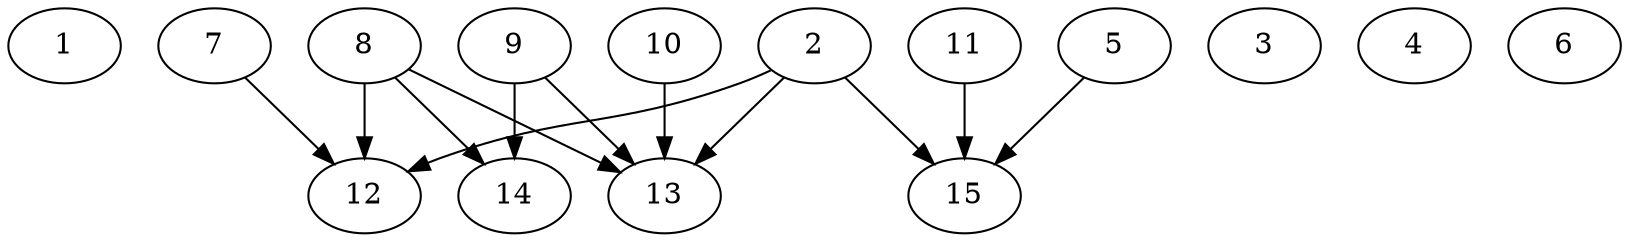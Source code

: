 // DAG automatically generated by daggen at Thu Oct  3 13:59:26 2019
// ./daggen --dot -n 15 --ccr 0.3 --fat 0.9 --regular 0.9 --density 0.9 --mindata 5242880 --maxdata 52428800 
digraph G {
  1 [size="163744427", alpha="0.05", expect_size="49123328"] 
  2 [size="173957120", alpha="0.09", expect_size="52187136"] 
  2 -> 12 [size ="52187136"]
  2 -> 13 [size ="52187136"]
  2 -> 15 [size ="52187136"]
  3 [size="69495467", alpha="0.10", expect_size="20848640"] 
  4 [size="58709333", alpha="0.09", expect_size="17612800"] 
  5 [size="86463147", alpha="0.15", expect_size="25938944"] 
  5 -> 15 [size ="25938944"]
  6 [size="66413227", alpha="0.11", expect_size="19923968"] 
  7 [size="139618987", alpha="0.16", expect_size="41885696"] 
  7 -> 12 [size ="41885696"]
  8 [size="108905813", alpha="0.20", expect_size="32671744"] 
  8 -> 12 [size ="32671744"]
  8 -> 13 [size ="32671744"]
  8 -> 14 [size ="32671744"]
  9 [size="154494293", alpha="0.03", expect_size="46348288"] 
  9 -> 13 [size ="46348288"]
  9 -> 14 [size ="46348288"]
  10 [size="54633813", alpha="0.13", expect_size="16390144"] 
  10 -> 13 [size ="16390144"]
  11 [size="110786560", alpha="0.06", expect_size="33235968"] 
  11 -> 15 [size ="33235968"]
  12 [size="152463360", alpha="0.04", expect_size="45739008"] 
  13 [size="63228587", alpha="0.02", expect_size="18968576"] 
  14 [size="139479040", alpha="0.03", expect_size="41843712"] 
  15 [size="51602773", alpha="0.18", expect_size="15480832"] 
}
